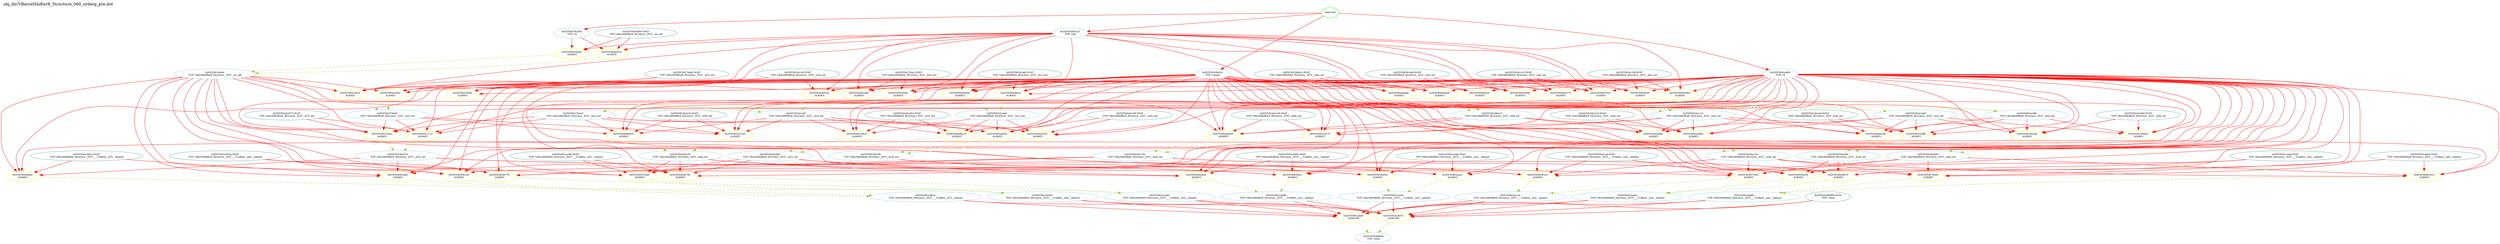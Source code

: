 digraph v3graph {
	graph	[label="obj_dir/VBarrelShifter8_Structure_060_orderg_pre.dot",
		 labelloc=t, labeljust=l,
		 //size="7.5,10",
		 rankdir=TB];
	n0	[fontsize=8 label="*INPUTS*", color=green];
	n0x55555639b460_1	[fontsize=8 label="0x55555639c410\n TOP->din", color=skyblue];
	n0x55555639b460_2	[fontsize=8 label="0x55555639b810\n TOP->shamt", color=skyblue];
	n0x55555639b460_3	[fontsize=8 label="0x55555639ab60\n TOP->lr", color=skyblue];
	n0x55555639b460_4	[fontsize=8 label="0x55555639c590\n TOP->al", color=skyblue];
	n0x55555639b460_5	[fontsize=8 label="0x5555563c8070\n ASSIGNW", color=yellow];
	n0x55555639b460_6	[fontsize=8 label="0x5555563c86c0\n TOP->BarrelShifter8_Structure__DOT____Vcellout__m7c__dataout", color=skyblue];
	n0x55555639b460_7	[fontsize=8 label="0x5555563c9520\n TOP->BarrelShifter8_Structure__DOT____Vcellout__m6c__dataout", color=skyblue];
	n0x55555639b460_8	[fontsize=8 label="0x5555563ca380\n TOP->BarrelShifter8_Structure__DOT____Vcellout__m5c__dataout", color=skyblue];
	n0x55555639b460_9	[fontsize=8 label="0x5555563cb1e0\n TOP->BarrelShifter8_Structure__DOT____Vcellout__m4c__dataout", color=skyblue];
	n0x55555639b460_10	[fontsize=8 label="0x5555563cc040\n TOP->BarrelShifter8_Structure__DOT____Vcellout__m3c__dataout", color=skyblue];
	n0x55555639b460_11	[fontsize=8 label="0x5555563ccea0\n TOP->BarrelShifter8_Structure__DOT____Vcellout__m2c__dataout", color=skyblue];
	n0x55555639b460_12	[fontsize=8 label="0x5555563cdd00\n TOP->BarrelShifter8_Structure__DOT____Vcellout__m1c__dataout", color=skyblue];
	n0x55555639b460_13	[fontsize=8 label="0x5555563ceb60\n TOP->BarrelShifter8_Structure__DOT____Vcellout__m0c__dataout", color=skyblue];
	n0x55555639b460_14	[fontsize=8 label="0x55555639b990\n TOP->dout", color=skyblue];
	n0x55555639b460_15	[fontsize=8 label="0x55555639b990 POST\n TOP->dout", color=CadetBlue];
	n0x55555639b460_16	[fontsize=8 label="0x5555564e3f70\n ALWAYS", color=yellow];
	n0x55555639b460_17	[fontsize=8 label="0x55555639afe0\n TOP->BarrelShifter8_Structure__DOT__mc_out", color=skyblue];
	n0x55555639b460_18	[fontsize=8 label="0x55555639afe0 POST\n TOP->BarrelShifter8_Structure__DOT__mc_out", color=CadetBlue];
	n0x55555639b460_19	[fontsize=8 label="0x5555564e5d20\n ALWAYS", color=yellow];
	n0x55555639b460_20	[fontsize=8 label="0x555556279dd0\n TOP->BarrelShifter8_Structure__DOT__m7a_out", color=skyblue];
	n0x55555639b460_21	[fontsize=8 label="0x555556279dd0 POST\n TOP->BarrelShifter8_Structure__DOT__m7a_out", color=CadetBlue];
	n0x55555639b460_22	[fontsize=8 label="0x5555564ebbd0\n ALWAYS", color=yellow];
	n0x55555639b460_23	[fontsize=8 label="0x55555639be10\n TOP->BarrelShifter8_Structure__DOT__m6a_out", color=skyblue];
	n0x55555639b460_24	[fontsize=8 label="0x55555639be10 POST\n TOP->BarrelShifter8_Structure__DOT__m6a_out", color=CadetBlue];
	n0x55555639b460_25	[fontsize=8 label="0x5555564f1a80\n ALWAYS", color=yellow];
	n0x55555639b460_26	[fontsize=8 label="0x555556279ac0\n TOP->BarrelShifter8_Structure__DOT__m5a_out", color=skyblue];
	n0x55555639b460_27	[fontsize=8 label="0x555556279ac0 POST\n TOP->BarrelShifter8_Structure__DOT__m5a_out", color=CadetBlue];
	n0x55555639b460_28	[fontsize=8 label="0x5555564f7930\n ALWAYS", color=yellow];
	n0x55555639b460_29	[fontsize=8 label="0x5555563b1c10\n TOP->BarrelShifter8_Structure__DOT__m4a_out", color=skyblue];
	n0x55555639b460_30	[fontsize=8 label="0x5555563b1c10 POST\n TOP->BarrelShifter8_Structure__DOT__m4a_out", color=CadetBlue];
	n0x55555639b460_31	[fontsize=8 label="0x5555564fd7e0\n ALWAYS", color=yellow];
	n0x55555639b460_32	[fontsize=8 label="0x5555563b1cf0\n TOP->BarrelShifter8_Structure__DOT__m3a_out", color=skyblue];
	n0x55555639b460_33	[fontsize=8 label="0x5555563b1cf0 POST\n TOP->BarrelShifter8_Structure__DOT__m3a_out", color=CadetBlue];
	n0x55555639b460_34	[fontsize=8 label="0x555556503690\n ALWAYS", color=yellow];
	n0x55555639b460_35	[fontsize=8 label="0x5555563b1dd0\n TOP->BarrelShifter8_Structure__DOT__m2a_out", color=skyblue];
	n0x55555639b460_36	[fontsize=8 label="0x5555563b1dd0 POST\n TOP->BarrelShifter8_Structure__DOT__m2a_out", color=CadetBlue];
	n0x55555639b460_37	[fontsize=8 label="0x555556509540\n ALWAYS", color=yellow];
	n0x55555639b460_38	[fontsize=8 label="0x5555563b1eb0\n TOP->BarrelShifter8_Structure__DOT__m1a_out", color=skyblue];
	n0x55555639b460_39	[fontsize=8 label="0x5555563b1eb0 POST\n TOP->BarrelShifter8_Structure__DOT__m1a_out", color=CadetBlue];
	n0x55555639b460_40	[fontsize=8 label="0x55555650f3f0\n ALWAYS", color=yellow];
	n0x55555639b460_41	[fontsize=8 label="0x5555563b1f90\n TOP->BarrelShifter8_Structure__DOT__m0a_out", color=skyblue];
	n0x55555639b460_42	[fontsize=8 label="0x5555563b1f90 POST\n TOP->BarrelShifter8_Structure__DOT__m0a_out", color=CadetBlue];
	n0x55555639b460_43	[fontsize=8 label="0x5555565152c0\n ALWAYS", color=yellow];
	n0x55555639b460_44	[fontsize=8 label="0x5555563b2070\n TOP->BarrelShifter8_Structure__DOT__m7b_out", color=skyblue];
	n0x55555639b460_45	[fontsize=8 label="0x5555563b2070 POST\n TOP->BarrelShifter8_Structure__DOT__m7b_out", color=CadetBlue];
	n0x55555639b460_46	[fontsize=8 label="0x55555651b170\n ALWAYS", color=yellow];
	n0x55555639b460_47	[fontsize=8 label="0x5555563b2150\n TOP->BarrelShifter8_Structure__DOT__m6b_out", color=skyblue];
	n0x55555639b460_48	[fontsize=8 label="0x5555563b2150 POST\n TOP->BarrelShifter8_Structure__DOT__m6b_out", color=CadetBlue];
	n0x55555639b460_49	[fontsize=8 label="0x555556521020\n ALWAYS", color=yellow];
	n0x55555639b460_50	[fontsize=8 label="0x5555563b2230\n TOP->BarrelShifter8_Structure__DOT__m5b_out", color=skyblue];
	n0x55555639b460_51	[fontsize=8 label="0x5555563b2230 POST\n TOP->BarrelShifter8_Structure__DOT__m5b_out", color=CadetBlue];
	n0x55555639b460_52	[fontsize=8 label="0x555556526ed0\n ALWAYS", color=yellow];
	n0x55555639b460_53	[fontsize=8 label="0x5555563b2310\n TOP->BarrelShifter8_Structure__DOT__m4b_out", color=skyblue];
	n0x55555639b460_54	[fontsize=8 label="0x5555563b2310 POST\n TOP->BarrelShifter8_Structure__DOT__m4b_out", color=CadetBlue];
	n0x55555639b460_55	[fontsize=8 label="0x55555652ce70\n ALWAYS", color=yellow];
	n0x55555639b460_56	[fontsize=8 label="0x5555563b23f0\n TOP->BarrelShifter8_Structure__DOT__m3b_out", color=skyblue];
	n0x55555639b460_57	[fontsize=8 label="0x5555563b23f0 POST\n TOP->BarrelShifter8_Structure__DOT__m3b_out", color=CadetBlue];
	n0x55555639b460_58	[fontsize=8 label="0x555556532ef0\n ALWAYS", color=yellow];
	n0x55555639b460_59	[fontsize=8 label="0x5555563b24d0\n TOP->BarrelShifter8_Structure__DOT__m2b_out", color=skyblue];
	n0x55555639b460_60	[fontsize=8 label="0x5555563b24d0 POST\n TOP->BarrelShifter8_Structure__DOT__m2b_out", color=CadetBlue];
	n0x55555639b460_61	[fontsize=8 label="0x5555565390c0\n ALWAYS", color=yellow];
	n0x55555639b460_62	[fontsize=8 label="0x5555563b25b0\n TOP->BarrelShifter8_Structure__DOT__m1b_out", color=skyblue];
	n0x55555639b460_63	[fontsize=8 label="0x5555563b25b0 POST\n TOP->BarrelShifter8_Structure__DOT__m1b_out", color=CadetBlue];
	n0x55555639b460_64	[fontsize=8 label="0x55555653f2b0\n ALWAYS", color=yellow];
	n0x55555639b460_65	[fontsize=8 label="0x5555563b2690\n TOP->BarrelShifter8_Structure__DOT__m0b_out", color=skyblue];
	n0x55555639b460_66	[fontsize=8 label="0x5555563b2690 POST\n TOP->BarrelShifter8_Structure__DOT__m0b_out", color=CadetBlue];
	n0x55555639b460_67	[fontsize=8 label="0x5555565454a0\n ALWAYS", color=yellow];
	n0x55555639b460_68	[fontsize=8 label="0x5555563c86c0 POST\n TOP->BarrelShifter8_Structure__DOT____Vcellout__m7c__dataout", color=CadetBlue];
	n0x55555639b460_69	[fontsize=8 label="0x55555654b770\n ALWAYS", color=yellow];
	n0x55555639b460_70	[fontsize=8 label="0x5555563c9520 POST\n TOP->BarrelShifter8_Structure__DOT____Vcellout__m6c__dataout", color=CadetBlue];
	n0x55555639b460_71	[fontsize=8 label="0x555556551a60\n ALWAYS", color=yellow];
	n0x55555639b460_72	[fontsize=8 label="0x5555563ca380 POST\n TOP->BarrelShifter8_Structure__DOT____Vcellout__m5c__dataout", color=CadetBlue];
	n0x55555639b460_73	[fontsize=8 label="0x555556557d30\n ALWAYS", color=yellow];
	n0x55555639b460_74	[fontsize=8 label="0x5555563cb1e0 POST\n TOP->BarrelShifter8_Structure__DOT____Vcellout__m4c__dataout", color=CadetBlue];
	n0x55555639b460_75	[fontsize=8 label="0x55555655e000\n ALWAYS", color=yellow];
	n0x55555639b460_76	[fontsize=8 label="0x5555563cc040 POST\n TOP->BarrelShifter8_Structure__DOT____Vcellout__m3c__dataout", color=CadetBlue];
	n0x55555639b460_77	[fontsize=8 label="0x5555565642f0\n ALWAYS", color=yellow];
	n0x55555639b460_78	[fontsize=8 label="0x5555563ccea0 POST\n TOP->BarrelShifter8_Structure__DOT____Vcellout__m2c__dataout", color=CadetBlue];
	n0x55555639b460_79	[fontsize=8 label="0x55555656a5e0\n ALWAYS", color=yellow];
	n0x55555639b460_80	[fontsize=8 label="0x5555563cdd00 POST\n TOP->BarrelShifter8_Structure__DOT____Vcellout__m1c__dataout", color=CadetBlue];
	n0x55555639b460_81	[fontsize=8 label="0x5555565708d0\n ALWAYS", color=yellow];
	n0x55555639b460_82	[fontsize=8 label="0x5555563ceb60 POST\n TOP->BarrelShifter8_Structure__DOT____Vcellout__m0c__dataout", color=CadetBlue];
	n0x55555639b460_83	[fontsize=8 label="0x5555565ca8e0\n ASSIGNW", color=yellow];
	n0x55555639b460_84	[fontsize=8 label="0x5555565cdda0\n ALWAYS", color=yellow];
	n0x55555639b460_85	[fontsize=8 label="0x5555565c38c0\n ALWAYS", color=yellow];
	n0x55555639b460_86	[fontsize=8 label="0x5555566648d0\n ALWAYS", color=yellow];
	n0x55555639b460_87	[fontsize=8 label="0x5555565cfd40\n ALWAYS", color=yellow];
	n0x55555639b460_88	[fontsize=8 label="0x5555565b9170\n ALWAYS", color=yellow];
	n0x55555639b460_89	[fontsize=8 label="0x5555565c6ef0\n ALWAYS", color=yellow];
	n0x55555639b460_90	[fontsize=8 label="0x5555565be0c0\n ALWAYS", color=yellow];
	n0x55555639b460_91	[fontsize=8 label="0x5555565b8010\n ALWAYS", color=yellow];
	n0x55555639b460_92	[fontsize=8 label="0x5555565b3660\n ALWAYS", color=yellow];
	n0x55555639b460_93	[fontsize=8 label="0x5555565c1110\n ALWAYS", color=yellow];
	n0x55555639b460_94	[fontsize=8 label="0x5555565a8240\n ALWAYS", color=yellow];
	n0x55555639b460_95	[fontsize=8 label="0x5555566668c0\n ALWAYS", color=yellow];
	n0x55555639b460_96	[fontsize=8 label="0x5555565aaf80\n ALWAYS", color=yellow];
	n0x55555639b460_97	[fontsize=8 label="0x5555565ad550\n ALWAYS", color=yellow];
	n0x55555639b460_98	[fontsize=8 label="0x555556669550\n ALWAYS", color=yellow];
	n0x55555639b460_99	[fontsize=8 label="0x55555666bc70\n ALWAYS", color=yellow];
	n0x55555639b460_100	[fontsize=8 label="0x5555565d43d0\n ALWAYS", color=yellow];
	n0x55555639b460_101	[fontsize=8 label="0x5555565d6ae0\n ALWAYS", color=yellow];
	n0x55555639b460_102	[fontsize=8 label="0x5555565d9140\n ALWAYS", color=yellow];
	n0x55555639b460_103	[fontsize=8 label="0x5555565db790\n ALWAYS", color=yellow];
	n0x55555639b460_104	[fontsize=8 label="0x5555566583c0\n ALWAYS", color=yellow];
	n0x55555639b460_105	[fontsize=8 label="0x55555665aa20\n ALWAYS", color=yellow];
	n0x55555639b460_106	[fontsize=8 label="0x55555665d070\n ALWAYS", color=yellow];
	n0x55555639b460_107	[fontsize=8 label="0x55555665f6c0\n ALWAYS", color=yellow];
	n0x55555639b460_108	[fontsize=8 label="0x555556661d10\n ALWAYS", color=yellow];
	n0 -> n0x55555639b460_1 [fontsize=8 label="" weight=1 color=red];
	n0 -> n0x55555639b460_2 [fontsize=8 label="" weight=1 color=red];
	n0 -> n0x55555639b460_3 [fontsize=8 label="" weight=1 color=red];
	n0 -> n0x55555639b460_4 [fontsize=8 label="" weight=1 color=red];
	n0x55555639b460_1 -> n0x55555639b460_16 [fontsize=8 label="" weight=8 color=red];
	n0x55555639b460_1 -> n0x55555639b460_19 [fontsize=8 label="" weight=8 color=red];
	n0x55555639b460_1 -> n0x55555639b460_22 [fontsize=8 label="" weight=8 color=red];
	n0x55555639b460_1 -> n0x55555639b460_25 [fontsize=8 label="" weight=8 color=red];
	n0x55555639b460_1 -> n0x55555639b460_28 [fontsize=8 label="" weight=8 color=red];
	n0x55555639b460_1 -> n0x55555639b460_31 [fontsize=8 label="" weight=8 color=red];
	n0x55555639b460_1 -> n0x55555639b460_34 [fontsize=8 label="" weight=8 color=red];
	n0x55555639b460_1 -> n0x55555639b460_37 [fontsize=8 label="" weight=8 color=red];
	n0x55555639b460_1 -> n0x55555639b460_40 [fontsize=8 label="" weight=8 color=red];
	n0x55555639b460_1 -> n0x55555639b460_84 [fontsize=8 label="" weight=8 color=red];
	n0x55555639b460_1 -> n0x55555639b460_85 [fontsize=8 label="" weight=8 color=red];
	n0x55555639b460_1 -> n0x55555639b460_86 [fontsize=8 label="" weight=8 color=red];
	n0x55555639b460_1 -> n0x55555639b460_87 [fontsize=8 label="" weight=8 color=red];
	n0x55555639b460_1 -> n0x55555639b460_88 [fontsize=8 label="" weight=8 color=red];
	n0x55555639b460_1 -> n0x55555639b460_89 [fontsize=8 label="" weight=8 color=red];
	n0x55555639b460_1 -> n0x55555639b460_90 [fontsize=8 label="" weight=8 color=red];
	n0x55555639b460_1 -> n0x55555639b460_91 [fontsize=8 label="" weight=8 color=red];
	n0x55555639b460_1 -> n0x55555639b460_92 [fontsize=8 label="" weight=8 color=red];
	n0x55555639b460_2 -> n0x55555639b460_19 [fontsize=8 label="" weight=8 color=red];
	n0x55555639b460_2 -> n0x55555639b460_22 [fontsize=8 label="" weight=8 color=red];
	n0x55555639b460_2 -> n0x55555639b460_25 [fontsize=8 label="" weight=8 color=red];
	n0x55555639b460_2 -> n0x55555639b460_28 [fontsize=8 label="" weight=8 color=red];
	n0x55555639b460_2 -> n0x55555639b460_31 [fontsize=8 label="" weight=8 color=red];
	n0x55555639b460_2 -> n0x55555639b460_34 [fontsize=8 label="" weight=8 color=red];
	n0x55555639b460_2 -> n0x55555639b460_37 [fontsize=8 label="" weight=8 color=red];
	n0x55555639b460_2 -> n0x55555639b460_40 [fontsize=8 label="" weight=8 color=red];
	n0x55555639b460_2 -> n0x55555639b460_43 [fontsize=8 label="" weight=8 color=red];
	n0x55555639b460_2 -> n0x55555639b460_46 [fontsize=8 label="" weight=8 color=red];
	n0x55555639b460_2 -> n0x55555639b460_49 [fontsize=8 label="" weight=8 color=red];
	n0x55555639b460_2 -> n0x55555639b460_52 [fontsize=8 label="" weight=8 color=red];
	n0x55555639b460_2 -> n0x55555639b460_55 [fontsize=8 label="" weight=8 color=red];
	n0x55555639b460_2 -> n0x55555639b460_58 [fontsize=8 label="" weight=8 color=red];
	n0x55555639b460_2 -> n0x55555639b460_61 [fontsize=8 label="" weight=8 color=red];
	n0x55555639b460_2 -> n0x55555639b460_64 [fontsize=8 label="" weight=8 color=red];
	n0x55555639b460_2 -> n0x55555639b460_67 [fontsize=8 label="" weight=8 color=red];
	n0x55555639b460_2 -> n0x55555639b460_69 [fontsize=8 label="" weight=8 color=red];
	n0x55555639b460_2 -> n0x55555639b460_71 [fontsize=8 label="" weight=8 color=red];
	n0x55555639b460_2 -> n0x55555639b460_73 [fontsize=8 label="" weight=8 color=red];
	n0x55555639b460_2 -> n0x55555639b460_75 [fontsize=8 label="" weight=8 color=red];
	n0x55555639b460_2 -> n0x55555639b460_77 [fontsize=8 label="" weight=8 color=red];
	n0x55555639b460_2 -> n0x55555639b460_79 [fontsize=8 label="" weight=8 color=red];
	n0x55555639b460_2 -> n0x55555639b460_81 [fontsize=8 label="" weight=8 color=red];
	n0x55555639b460_2 -> n0x55555639b460_85 [fontsize=8 label="" weight=8 color=red];
	n0x55555639b460_2 -> n0x55555639b460_86 [fontsize=8 label="" weight=8 color=red];
	n0x55555639b460_2 -> n0x55555639b460_87 [fontsize=8 label="" weight=8 color=red];
	n0x55555639b460_2 -> n0x55555639b460_88 [fontsize=8 label="" weight=8 color=red];
	n0x55555639b460_2 -> n0x55555639b460_89 [fontsize=8 label="" weight=8 color=red];
	n0x55555639b460_2 -> n0x55555639b460_90 [fontsize=8 label="" weight=8 color=red];
	n0x55555639b460_2 -> n0x55555639b460_91 [fontsize=8 label="" weight=8 color=red];
	n0x55555639b460_2 -> n0x55555639b460_92 [fontsize=8 label="" weight=8 color=red];
	n0x55555639b460_2 -> n0x55555639b460_93 [fontsize=8 label="" weight=8 color=red];
	n0x55555639b460_2 -> n0x55555639b460_94 [fontsize=8 label="" weight=8 color=red];
	n0x55555639b460_2 -> n0x55555639b460_95 [fontsize=8 label="" weight=8 color=red];
	n0x55555639b460_2 -> n0x55555639b460_96 [fontsize=8 label="" weight=8 color=red];
	n0x55555639b460_2 -> n0x55555639b460_97 [fontsize=8 label="" weight=8 color=red];
	n0x55555639b460_2 -> n0x55555639b460_98 [fontsize=8 label="" weight=8 color=red];
	n0x55555639b460_2 -> n0x55555639b460_99 [fontsize=8 label="" weight=8 color=red];
	n0x55555639b460_2 -> n0x55555639b460_100 [fontsize=8 label="" weight=8 color=red];
	n0x55555639b460_2 -> n0x55555639b460_101 [fontsize=8 label="" weight=8 color=red];
	n0x55555639b460_2 -> n0x55555639b460_102 [fontsize=8 label="" weight=8 color=red];
	n0x55555639b460_2 -> n0x55555639b460_103 [fontsize=8 label="" weight=8 color=red];
	n0x55555639b460_2 -> n0x55555639b460_104 [fontsize=8 label="" weight=8 color=red];
	n0x55555639b460_2 -> n0x55555639b460_105 [fontsize=8 label="" weight=8 color=red];
	n0x55555639b460_2 -> n0x55555639b460_106 [fontsize=8 label="" weight=8 color=red];
	n0x55555639b460_2 -> n0x55555639b460_107 [fontsize=8 label="" weight=8 color=red];
	n0x55555639b460_2 -> n0x55555639b460_108 [fontsize=8 label="" weight=8 color=red];
	n0x55555639b460_3 -> n0x55555639b460_19 [fontsize=8 label="" weight=8 color=red];
	n0x55555639b460_3 -> n0x55555639b460_22 [fontsize=8 label="" weight=8 color=red];
	n0x55555639b460_3 -> n0x55555639b460_25 [fontsize=8 label="" weight=8 color=red];
	n0x55555639b460_3 -> n0x55555639b460_28 [fontsize=8 label="" weight=8 color=red];
	n0x55555639b460_3 -> n0x55555639b460_31 [fontsize=8 label="" weight=8 color=red];
	n0x55555639b460_3 -> n0x55555639b460_34 [fontsize=8 label="" weight=8 color=red];
	n0x55555639b460_3 -> n0x55555639b460_37 [fontsize=8 label="" weight=8 color=red];
	n0x55555639b460_3 -> n0x55555639b460_40 [fontsize=8 label="" weight=8 color=red];
	n0x55555639b460_3 -> n0x55555639b460_43 [fontsize=8 label="" weight=8 color=red];
	n0x55555639b460_3 -> n0x55555639b460_46 [fontsize=8 label="" weight=8 color=red];
	n0x55555639b460_3 -> n0x55555639b460_49 [fontsize=8 label="" weight=8 color=red];
	n0x55555639b460_3 -> n0x55555639b460_52 [fontsize=8 label="" weight=8 color=red];
	n0x55555639b460_3 -> n0x55555639b460_55 [fontsize=8 label="" weight=8 color=red];
	n0x55555639b460_3 -> n0x55555639b460_58 [fontsize=8 label="" weight=8 color=red];
	n0x55555639b460_3 -> n0x55555639b460_61 [fontsize=8 label="" weight=8 color=red];
	n0x55555639b460_3 -> n0x55555639b460_64 [fontsize=8 label="" weight=8 color=red];
	n0x55555639b460_3 -> n0x55555639b460_67 [fontsize=8 label="" weight=8 color=red];
	n0x55555639b460_3 -> n0x55555639b460_69 [fontsize=8 label="" weight=8 color=red];
	n0x55555639b460_3 -> n0x55555639b460_71 [fontsize=8 label="" weight=8 color=red];
	n0x55555639b460_3 -> n0x55555639b460_73 [fontsize=8 label="" weight=8 color=red];
	n0x55555639b460_3 -> n0x55555639b460_75 [fontsize=8 label="" weight=8 color=red];
	n0x55555639b460_3 -> n0x55555639b460_77 [fontsize=8 label="" weight=8 color=red];
	n0x55555639b460_3 -> n0x55555639b460_79 [fontsize=8 label="" weight=8 color=red];
	n0x55555639b460_3 -> n0x55555639b460_81 [fontsize=8 label="" weight=8 color=red];
	n0x55555639b460_3 -> n0x55555639b460_85 [fontsize=8 label="" weight=8 color=red];
	n0x55555639b460_3 -> n0x55555639b460_86 [fontsize=8 label="" weight=8 color=red];
	n0x55555639b460_3 -> n0x55555639b460_87 [fontsize=8 label="" weight=8 color=red];
	n0x55555639b460_3 -> n0x55555639b460_88 [fontsize=8 label="" weight=8 color=red];
	n0x55555639b460_3 -> n0x55555639b460_89 [fontsize=8 label="" weight=8 color=red];
	n0x55555639b460_3 -> n0x55555639b460_90 [fontsize=8 label="" weight=8 color=red];
	n0x55555639b460_3 -> n0x55555639b460_91 [fontsize=8 label="" weight=8 color=red];
	n0x55555639b460_3 -> n0x55555639b460_92 [fontsize=8 label="" weight=8 color=red];
	n0x55555639b460_3 -> n0x55555639b460_93 [fontsize=8 label="" weight=8 color=red];
	n0x55555639b460_3 -> n0x55555639b460_94 [fontsize=8 label="" weight=8 color=red];
	n0x55555639b460_3 -> n0x55555639b460_95 [fontsize=8 label="" weight=8 color=red];
	n0x55555639b460_3 -> n0x55555639b460_96 [fontsize=8 label="" weight=8 color=red];
	n0x55555639b460_3 -> n0x55555639b460_97 [fontsize=8 label="" weight=8 color=red];
	n0x55555639b460_3 -> n0x55555639b460_98 [fontsize=8 label="" weight=8 color=red];
	n0x55555639b460_3 -> n0x55555639b460_99 [fontsize=8 label="" weight=8 color=red];
	n0x55555639b460_3 -> n0x55555639b460_100 [fontsize=8 label="" weight=8 color=red];
	n0x55555639b460_3 -> n0x55555639b460_101 [fontsize=8 label="" weight=8 color=red];
	n0x55555639b460_3 -> n0x55555639b460_102 [fontsize=8 label="" weight=8 color=red];
	n0x55555639b460_3 -> n0x55555639b460_103 [fontsize=8 label="" weight=8 color=red];
	n0x55555639b460_3 -> n0x55555639b460_104 [fontsize=8 label="" weight=8 color=red];
	n0x55555639b460_3 -> n0x55555639b460_105 [fontsize=8 label="" weight=8 color=red];
	n0x55555639b460_3 -> n0x55555639b460_106 [fontsize=8 label="" weight=8 color=red];
	n0x55555639b460_3 -> n0x55555639b460_107 [fontsize=8 label="" weight=8 color=red];
	n0x55555639b460_3 -> n0x55555639b460_108 [fontsize=8 label="" weight=8 color=red];
	n0x55555639b460_4 -> n0x55555639b460_16 [fontsize=8 label="" weight=8 color=red];
	n0x55555639b460_4 -> n0x55555639b460_84 [fontsize=8 label="" weight=8 color=red];
	n0x55555639b460_5 -> n0x55555639b460_14 [fontsize=8 label="" weight=1 color=yellowGreen style=dashed];
	n0x55555639b460_6 -> n0x55555639b460_5 [fontsize=8 label="" weight=8 color=red];
	n0x55555639b460_6 -> n0x55555639b460_83 [fontsize=8 label="" weight=8 color=red];
	n0x55555639b460_7 -> n0x55555639b460_5 [fontsize=8 label="" weight=8 color=red];
	n0x55555639b460_7 -> n0x55555639b460_83 [fontsize=8 label="" weight=8 color=red];
	n0x55555639b460_8 -> n0x55555639b460_5 [fontsize=8 label="" weight=8 color=red];
	n0x55555639b460_8 -> n0x55555639b460_83 [fontsize=8 label="" weight=8 color=red];
	n0x55555639b460_9 -> n0x55555639b460_5 [fontsize=8 label="" weight=8 color=red];
	n0x55555639b460_9 -> n0x55555639b460_83 [fontsize=8 label="" weight=8 color=red];
	n0x55555639b460_10 -> n0x55555639b460_5 [fontsize=8 label="" weight=8 color=red];
	n0x55555639b460_10 -> n0x55555639b460_83 [fontsize=8 label="" weight=8 color=red];
	n0x55555639b460_11 -> n0x55555639b460_5 [fontsize=8 label="" weight=8 color=red];
	n0x55555639b460_11 -> n0x55555639b460_83 [fontsize=8 label="" weight=8 color=red];
	n0x55555639b460_12 -> n0x55555639b460_5 [fontsize=8 label="" weight=8 color=red];
	n0x55555639b460_12 -> n0x55555639b460_83 [fontsize=8 label="" weight=8 color=red];
	n0x55555639b460_13 -> n0x55555639b460_5 [fontsize=8 label="" weight=8 color=red];
	n0x55555639b460_13 -> n0x55555639b460_83 [fontsize=8 label="" weight=8 color=red];
	n0x55555639b460_15 -> n0x55555639b460_5 [fontsize=8 label="" weight=2 color=red];
	n0x55555639b460_15 -> n0x55555639b460_83 [fontsize=8 label="" weight=2 color=red];
	n0x55555639b460_16 -> n0x55555639b460_17 [fontsize=8 label="" weight=1 color=yellowGreen style=dashed];
	n0x55555639b460_17 -> n0x55555639b460_19 [fontsize=8 label="" weight=8 color=red];
	n0x55555639b460_17 -> n0x55555639b460_43 [fontsize=8 label="" weight=8 color=red];
	n0x55555639b460_17 -> n0x55555639b460_46 [fontsize=8 label="" weight=8 color=red];
	n0x55555639b460_17 -> n0x55555639b460_67 [fontsize=8 label="" weight=8 color=red];
	n0x55555639b460_17 -> n0x55555639b460_69 [fontsize=8 label="" weight=8 color=red];
	n0x55555639b460_17 -> n0x55555639b460_71 [fontsize=8 label="" weight=8 color=red];
	n0x55555639b460_17 -> n0x55555639b460_73 [fontsize=8 label="" weight=8 color=red];
	n0x55555639b460_17 -> n0x55555639b460_85 [fontsize=8 label="" weight=8 color=red];
	n0x55555639b460_17 -> n0x55555639b460_93 [fontsize=8 label="" weight=8 color=red];
	n0x55555639b460_17 -> n0x55555639b460_94 [fontsize=8 label="" weight=8 color=red];
	n0x55555639b460_17 -> n0x55555639b460_101 [fontsize=8 label="" weight=8 color=red];
	n0x55555639b460_17 -> n0x55555639b460_102 [fontsize=8 label="" weight=8 color=red];
	n0x55555639b460_17 -> n0x55555639b460_103 [fontsize=8 label="" weight=8 color=red];
	n0x55555639b460_17 -> n0x55555639b460_104 [fontsize=8 label="" weight=8 color=red];
	n0x55555639b460_18 -> n0x55555639b460_16 [fontsize=8 label="" weight=2 color=red];
	n0x55555639b460_18 -> n0x55555639b460_84 [fontsize=8 label="" weight=2 color=red];
	n0x55555639b460_19 -> n0x55555639b460_20 [fontsize=8 label="" weight=1 color=yellowGreen style=dashed];
	n0x55555639b460_20 -> n0x55555639b460_43 [fontsize=8 label="" weight=8 color=red];
	n0x55555639b460_20 -> n0x55555639b460_49 [fontsize=8 label="" weight=8 color=red];
	n0x55555639b460_20 -> n0x55555639b460_93 [fontsize=8 label="" weight=8 color=red];
	n0x55555639b460_20 -> n0x55555639b460_95 [fontsize=8 label="" weight=8 color=red];
	n0x55555639b460_21 -> n0x55555639b460_19 [fontsize=8 label="" weight=2 color=red];
	n0x55555639b460_21 -> n0x55555639b460_85 [fontsize=8 label="" weight=2 color=red];
	n0x55555639b460_22 -> n0x55555639b460_23 [fontsize=8 label="" weight=1 color=yellowGreen style=dashed];
	n0x55555639b460_23 -> n0x55555639b460_46 [fontsize=8 label="" weight=8 color=red];
	n0x55555639b460_23 -> n0x55555639b460_52 [fontsize=8 label="" weight=8 color=red];
	n0x55555639b460_23 -> n0x55555639b460_94 [fontsize=8 label="" weight=8 color=red];
	n0x55555639b460_23 -> n0x55555639b460_96 [fontsize=8 label="" weight=8 color=red];
	n0x55555639b460_24 -> n0x55555639b460_22 [fontsize=8 label="" weight=2 color=red];
	n0x55555639b460_24 -> n0x55555639b460_86 [fontsize=8 label="" weight=2 color=red];
	n0x55555639b460_25 -> n0x55555639b460_26 [fontsize=8 label="" weight=1 color=yellowGreen style=dashed];
	n0x55555639b460_26 -> n0x55555639b460_43 [fontsize=8 label="" weight=8 color=red];
	n0x55555639b460_26 -> n0x55555639b460_49 [fontsize=8 label="" weight=8 color=red];
	n0x55555639b460_26 -> n0x55555639b460_55 [fontsize=8 label="" weight=8 color=red];
	n0x55555639b460_26 -> n0x55555639b460_93 [fontsize=8 label="" weight=8 color=red];
	n0x55555639b460_26 -> n0x55555639b460_95 [fontsize=8 label="" weight=8 color=red];
	n0x55555639b460_26 -> n0x55555639b460_97 [fontsize=8 label="" weight=8 color=red];
	n0x55555639b460_27 -> n0x55555639b460_25 [fontsize=8 label="" weight=2 color=red];
	n0x55555639b460_27 -> n0x55555639b460_87 [fontsize=8 label="" weight=2 color=red];
	n0x55555639b460_28 -> n0x55555639b460_29 [fontsize=8 label="" weight=1 color=yellowGreen style=dashed];
	n0x55555639b460_29 -> n0x55555639b460_46 [fontsize=8 label="" weight=8 color=red];
	n0x55555639b460_29 -> n0x55555639b460_52 [fontsize=8 label="" weight=8 color=red];
	n0x55555639b460_29 -> n0x55555639b460_58 [fontsize=8 label="" weight=8 color=red];
	n0x55555639b460_29 -> n0x55555639b460_94 [fontsize=8 label="" weight=8 color=red];
	n0x55555639b460_29 -> n0x55555639b460_96 [fontsize=8 label="" weight=8 color=red];
	n0x55555639b460_29 -> n0x55555639b460_98 [fontsize=8 label="" weight=8 color=red];
	n0x55555639b460_30 -> n0x55555639b460_28 [fontsize=8 label="" weight=2 color=red];
	n0x55555639b460_30 -> n0x55555639b460_88 [fontsize=8 label="" weight=2 color=red];
	n0x55555639b460_31 -> n0x55555639b460_32 [fontsize=8 label="" weight=1 color=yellowGreen style=dashed];
	n0x55555639b460_32 -> n0x55555639b460_49 [fontsize=8 label="" weight=8 color=red];
	n0x55555639b460_32 -> n0x55555639b460_55 [fontsize=8 label="" weight=8 color=red];
	n0x55555639b460_32 -> n0x55555639b460_61 [fontsize=8 label="" weight=8 color=red];
	n0x55555639b460_32 -> n0x55555639b460_95 [fontsize=8 label="" weight=8 color=red];
	n0x55555639b460_32 -> n0x55555639b460_97 [fontsize=8 label="" weight=8 color=red];
	n0x55555639b460_32 -> n0x55555639b460_99 [fontsize=8 label="" weight=8 color=red];
	n0x55555639b460_33 -> n0x55555639b460_31 [fontsize=8 label="" weight=2 color=red];
	n0x55555639b460_33 -> n0x55555639b460_89 [fontsize=8 label="" weight=2 color=red];
	n0x55555639b460_34 -> n0x55555639b460_35 [fontsize=8 label="" weight=1 color=yellowGreen style=dashed];
	n0x55555639b460_35 -> n0x55555639b460_52 [fontsize=8 label="" weight=8 color=red];
	n0x55555639b460_35 -> n0x55555639b460_58 [fontsize=8 label="" weight=8 color=red];
	n0x55555639b460_35 -> n0x55555639b460_64 [fontsize=8 label="" weight=8 color=red];
	n0x55555639b460_35 -> n0x55555639b460_96 [fontsize=8 label="" weight=8 color=red];
	n0x55555639b460_35 -> n0x55555639b460_98 [fontsize=8 label="" weight=8 color=red];
	n0x55555639b460_35 -> n0x55555639b460_100 [fontsize=8 label="" weight=8 color=red];
	n0x55555639b460_36 -> n0x55555639b460_34 [fontsize=8 label="" weight=2 color=red];
	n0x55555639b460_36 -> n0x55555639b460_90 [fontsize=8 label="" weight=2 color=red];
	n0x55555639b460_37 -> n0x55555639b460_38 [fontsize=8 label="" weight=1 color=yellowGreen style=dashed];
	n0x55555639b460_38 -> n0x55555639b460_55 [fontsize=8 label="" weight=8 color=red];
	n0x55555639b460_38 -> n0x55555639b460_61 [fontsize=8 label="" weight=8 color=red];
	n0x55555639b460_38 -> n0x55555639b460_97 [fontsize=8 label="" weight=8 color=red];
	n0x55555639b460_38 -> n0x55555639b460_99 [fontsize=8 label="" weight=8 color=red];
	n0x55555639b460_39 -> n0x55555639b460_37 [fontsize=8 label="" weight=2 color=red];
	n0x55555639b460_39 -> n0x55555639b460_91 [fontsize=8 label="" weight=2 color=red];
	n0x55555639b460_40 -> n0x55555639b460_41 [fontsize=8 label="" weight=1 color=yellowGreen style=dashed];
	n0x55555639b460_41 -> n0x55555639b460_58 [fontsize=8 label="" weight=8 color=red];
	n0x55555639b460_41 -> n0x55555639b460_64 [fontsize=8 label="" weight=8 color=red];
	n0x55555639b460_41 -> n0x55555639b460_98 [fontsize=8 label="" weight=8 color=red];
	n0x55555639b460_41 -> n0x55555639b460_100 [fontsize=8 label="" weight=8 color=red];
	n0x55555639b460_42 -> n0x55555639b460_40 [fontsize=8 label="" weight=2 color=red];
	n0x55555639b460_42 -> n0x55555639b460_92 [fontsize=8 label="" weight=2 color=red];
	n0x55555639b460_43 -> n0x55555639b460_44 [fontsize=8 label="" weight=1 color=yellowGreen style=dashed];
	n0x55555639b460_44 -> n0x55555639b460_67 [fontsize=8 label="" weight=8 color=red];
	n0x55555639b460_44 -> n0x55555639b460_75 [fontsize=8 label="" weight=8 color=red];
	n0x55555639b460_44 -> n0x55555639b460_101 [fontsize=8 label="" weight=8 color=red];
	n0x55555639b460_44 -> n0x55555639b460_105 [fontsize=8 label="" weight=8 color=red];
	n0x55555639b460_45 -> n0x55555639b460_43 [fontsize=8 label="" weight=2 color=red];
	n0x55555639b460_45 -> n0x55555639b460_93 [fontsize=8 label="" weight=2 color=red];
	n0x55555639b460_46 -> n0x55555639b460_47 [fontsize=8 label="" weight=1 color=yellowGreen style=dashed];
	n0x55555639b460_47 -> n0x55555639b460_69 [fontsize=8 label="" weight=8 color=red];
	n0x55555639b460_47 -> n0x55555639b460_77 [fontsize=8 label="" weight=8 color=red];
	n0x55555639b460_47 -> n0x55555639b460_102 [fontsize=8 label="" weight=8 color=red];
	n0x55555639b460_47 -> n0x55555639b460_106 [fontsize=8 label="" weight=8 color=red];
	n0x55555639b460_48 -> n0x55555639b460_46 [fontsize=8 label="" weight=2 color=red];
	n0x55555639b460_48 -> n0x55555639b460_94 [fontsize=8 label="" weight=2 color=red];
	n0x55555639b460_49 -> n0x55555639b460_50 [fontsize=8 label="" weight=1 color=yellowGreen style=dashed];
	n0x55555639b460_50 -> n0x55555639b460_71 [fontsize=8 label="" weight=8 color=red];
	n0x55555639b460_50 -> n0x55555639b460_79 [fontsize=8 label="" weight=8 color=red];
	n0x55555639b460_50 -> n0x55555639b460_103 [fontsize=8 label="" weight=8 color=red];
	n0x55555639b460_50 -> n0x55555639b460_107 [fontsize=8 label="" weight=8 color=red];
	n0x55555639b460_51 -> n0x55555639b460_49 [fontsize=8 label="" weight=2 color=red];
	n0x55555639b460_51 -> n0x55555639b460_95 [fontsize=8 label="" weight=2 color=red];
	n0x55555639b460_52 -> n0x55555639b460_53 [fontsize=8 label="" weight=1 color=yellowGreen style=dashed];
	n0x55555639b460_53 -> n0x55555639b460_73 [fontsize=8 label="" weight=8 color=red];
	n0x55555639b460_53 -> n0x55555639b460_81 [fontsize=8 label="" weight=8 color=red];
	n0x55555639b460_53 -> n0x55555639b460_104 [fontsize=8 label="" weight=8 color=red];
	n0x55555639b460_53 -> n0x55555639b460_108 [fontsize=8 label="" weight=8 color=red];
	n0x55555639b460_54 -> n0x55555639b460_52 [fontsize=8 label="" weight=2 color=red];
	n0x55555639b460_54 -> n0x55555639b460_96 [fontsize=8 label="" weight=2 color=red];
	n0x55555639b460_55 -> n0x55555639b460_56 [fontsize=8 label="" weight=1 color=yellowGreen style=dashed];
	n0x55555639b460_56 -> n0x55555639b460_75 [fontsize=8 label="" weight=8 color=red];
	n0x55555639b460_56 -> n0x55555639b460_105 [fontsize=8 label="" weight=8 color=red];
	n0x55555639b460_57 -> n0x55555639b460_55 [fontsize=8 label="" weight=2 color=red];
	n0x55555639b460_57 -> n0x55555639b460_97 [fontsize=8 label="" weight=2 color=red];
	n0x55555639b460_58 -> n0x55555639b460_59 [fontsize=8 label="" weight=1 color=yellowGreen style=dashed];
	n0x55555639b460_59 -> n0x55555639b460_77 [fontsize=8 label="" weight=8 color=red];
	n0x55555639b460_59 -> n0x55555639b460_106 [fontsize=8 label="" weight=8 color=red];
	n0x55555639b460_60 -> n0x55555639b460_58 [fontsize=8 label="" weight=2 color=red];
	n0x55555639b460_60 -> n0x55555639b460_98 [fontsize=8 label="" weight=2 color=red];
	n0x55555639b460_61 -> n0x55555639b460_62 [fontsize=8 label="" weight=1 color=yellowGreen style=dashed];
	n0x55555639b460_62 -> n0x55555639b460_71 [fontsize=8 label="" weight=8 color=red];
	n0x55555639b460_62 -> n0x55555639b460_79 [fontsize=8 label="" weight=8 color=red];
	n0x55555639b460_62 -> n0x55555639b460_103 [fontsize=8 label="" weight=8 color=red];
	n0x55555639b460_62 -> n0x55555639b460_107 [fontsize=8 label="" weight=8 color=red];
	n0x55555639b460_63 -> n0x55555639b460_61 [fontsize=8 label="" weight=2 color=red];
	n0x55555639b460_63 -> n0x55555639b460_99 [fontsize=8 label="" weight=2 color=red];
	n0x55555639b460_64 -> n0x55555639b460_65 [fontsize=8 label="" weight=1 color=yellowGreen style=dashed];
	n0x55555639b460_65 -> n0x55555639b460_73 [fontsize=8 label="" weight=8 color=red];
	n0x55555639b460_65 -> n0x55555639b460_81 [fontsize=8 label="" weight=8 color=red];
	n0x55555639b460_65 -> n0x55555639b460_104 [fontsize=8 label="" weight=8 color=red];
	n0x55555639b460_65 -> n0x55555639b460_108 [fontsize=8 label="" weight=8 color=red];
	n0x55555639b460_66 -> n0x55555639b460_64 [fontsize=8 label="" weight=2 color=red];
	n0x55555639b460_66 -> n0x55555639b460_100 [fontsize=8 label="" weight=2 color=red];
	n0x55555639b460_67 -> n0x55555639b460_6 [fontsize=8 label="" weight=1 color=yellowGreen style=dashed];
	n0x55555639b460_68 -> n0x55555639b460_67 [fontsize=8 label="" weight=2 color=red];
	n0x55555639b460_68 -> n0x55555639b460_101 [fontsize=8 label="" weight=2 color=red];
	n0x55555639b460_69 -> n0x55555639b460_7 [fontsize=8 label="" weight=1 color=yellowGreen style=dashed];
	n0x55555639b460_70 -> n0x55555639b460_69 [fontsize=8 label="" weight=2 color=red];
	n0x55555639b460_70 -> n0x55555639b460_102 [fontsize=8 label="" weight=2 color=red];
	n0x55555639b460_71 -> n0x55555639b460_8 [fontsize=8 label="" weight=1 color=yellowGreen style=dashed];
	n0x55555639b460_72 -> n0x55555639b460_71 [fontsize=8 label="" weight=2 color=red];
	n0x55555639b460_72 -> n0x55555639b460_103 [fontsize=8 label="" weight=2 color=red];
	n0x55555639b460_73 -> n0x55555639b460_9 [fontsize=8 label="" weight=1 color=yellowGreen style=dashed];
	n0x55555639b460_74 -> n0x55555639b460_73 [fontsize=8 label="" weight=2 color=red];
	n0x55555639b460_74 -> n0x55555639b460_104 [fontsize=8 label="" weight=2 color=red];
	n0x55555639b460_75 -> n0x55555639b460_10 [fontsize=8 label="" weight=1 color=yellowGreen style=dashed];
	n0x55555639b460_76 -> n0x55555639b460_75 [fontsize=8 label="" weight=2 color=red];
	n0x55555639b460_76 -> n0x55555639b460_105 [fontsize=8 label="" weight=2 color=red];
	n0x55555639b460_77 -> n0x55555639b460_11 [fontsize=8 label="" weight=1 color=yellowGreen style=dashed];
	n0x55555639b460_78 -> n0x55555639b460_77 [fontsize=8 label="" weight=2 color=red];
	n0x55555639b460_78 -> n0x55555639b460_106 [fontsize=8 label="" weight=2 color=red];
	n0x55555639b460_79 -> n0x55555639b460_12 [fontsize=8 label="" weight=1 color=yellowGreen style=dashed];
	n0x55555639b460_80 -> n0x55555639b460_79 [fontsize=8 label="" weight=2 color=red];
	n0x55555639b460_80 -> n0x55555639b460_107 [fontsize=8 label="" weight=2 color=red];
	n0x55555639b460_81 -> n0x55555639b460_13 [fontsize=8 label="" weight=1 color=yellowGreen style=dashed];
	n0x55555639b460_82 -> n0x55555639b460_81 [fontsize=8 label="" weight=2 color=red];
	n0x55555639b460_82 -> n0x55555639b460_108 [fontsize=8 label="" weight=2 color=red];
	n0x55555639b460_83 -> n0x55555639b460_14 [fontsize=8 label="" weight=1 color=yellowGreen style=dashed];
	n0x55555639b460_84 -> n0x55555639b460_17 [fontsize=8 label="" weight=1 color=yellowGreen style=dashed];
	n0x55555639b460_85 -> n0x55555639b460_20 [fontsize=8 label="" weight=1 color=yellowGreen style=dashed];
	n0x55555639b460_86 -> n0x55555639b460_23 [fontsize=8 label="" weight=1 color=yellowGreen style=dashed];
	n0x55555639b460_87 -> n0x55555639b460_26 [fontsize=8 label="" weight=1 color=yellowGreen style=dashed];
	n0x55555639b460_88 -> n0x55555639b460_29 [fontsize=8 label="" weight=1 color=yellowGreen style=dashed];
	n0x55555639b460_89 -> n0x55555639b460_32 [fontsize=8 label="" weight=1 color=yellowGreen style=dashed];
	n0x55555639b460_90 -> n0x55555639b460_35 [fontsize=8 label="" weight=1 color=yellowGreen style=dashed];
	n0x55555639b460_91 -> n0x55555639b460_38 [fontsize=8 label="" weight=1 color=yellowGreen style=dashed];
	n0x55555639b460_92 -> n0x55555639b460_41 [fontsize=8 label="" weight=1 color=yellowGreen style=dashed];
	n0x55555639b460_93 -> n0x55555639b460_44 [fontsize=8 label="" weight=1 color=yellowGreen style=dashed];
	n0x55555639b460_94 -> n0x55555639b460_47 [fontsize=8 label="" weight=1 color=yellowGreen style=dashed];
	n0x55555639b460_95 -> n0x55555639b460_50 [fontsize=8 label="" weight=1 color=yellowGreen style=dashed];
	n0x55555639b460_96 -> n0x55555639b460_53 [fontsize=8 label="" weight=1 color=yellowGreen style=dashed];
	n0x55555639b460_97 -> n0x55555639b460_56 [fontsize=8 label="" weight=1 color=yellowGreen style=dashed];
	n0x55555639b460_98 -> n0x55555639b460_59 [fontsize=8 label="" weight=1 color=yellowGreen style=dashed];
	n0x55555639b460_99 -> n0x55555639b460_62 [fontsize=8 label="" weight=1 color=yellowGreen style=dashed];
	n0x55555639b460_100 -> n0x55555639b460_65 [fontsize=8 label="" weight=1 color=yellowGreen style=dashed];
	n0x55555639b460_101 -> n0x55555639b460_6 [fontsize=8 label="" weight=1 color=yellowGreen style=dashed];
	n0x55555639b460_102 -> n0x55555639b460_7 [fontsize=8 label="" weight=1 color=yellowGreen style=dashed];
	n0x55555639b460_103 -> n0x55555639b460_8 [fontsize=8 label="" weight=1 color=yellowGreen style=dashed];
	n0x55555639b460_104 -> n0x55555639b460_9 [fontsize=8 label="" weight=1 color=yellowGreen style=dashed];
	n0x55555639b460_105 -> n0x55555639b460_10 [fontsize=8 label="" weight=1 color=yellowGreen style=dashed];
	n0x55555639b460_106 -> n0x55555639b460_11 [fontsize=8 label="" weight=1 color=yellowGreen style=dashed];
	n0x55555639b460_107 -> n0x55555639b460_12 [fontsize=8 label="" weight=1 color=yellowGreen style=dashed];
	n0x55555639b460_108 -> n0x55555639b460_13 [fontsize=8 label="" weight=1 color=yellowGreen style=dashed];
}
